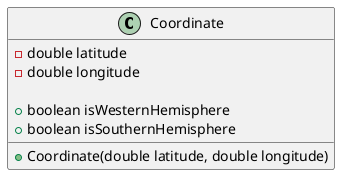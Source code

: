 @startuml
class Coordinate {
    - double latitude
    - double longitude

    + Coordinate(double latitude, double longitude)
    + boolean isWesternHemisphere
    + boolean isSouthernHemisphere

}
@enduml